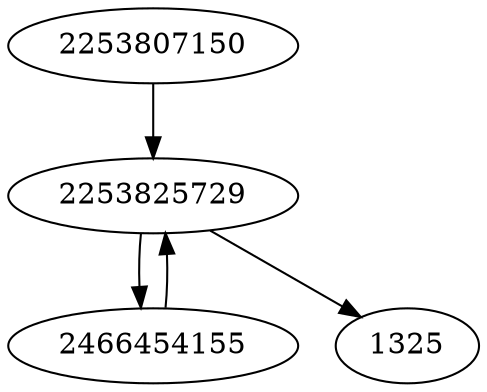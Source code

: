 strict digraph  {
2253825729;
2466454155;
1325;
2253807150;
2253825729 -> 1325;
2253825729 -> 2466454155;
2466454155 -> 2253825729;
2253807150 -> 2253825729;
}
